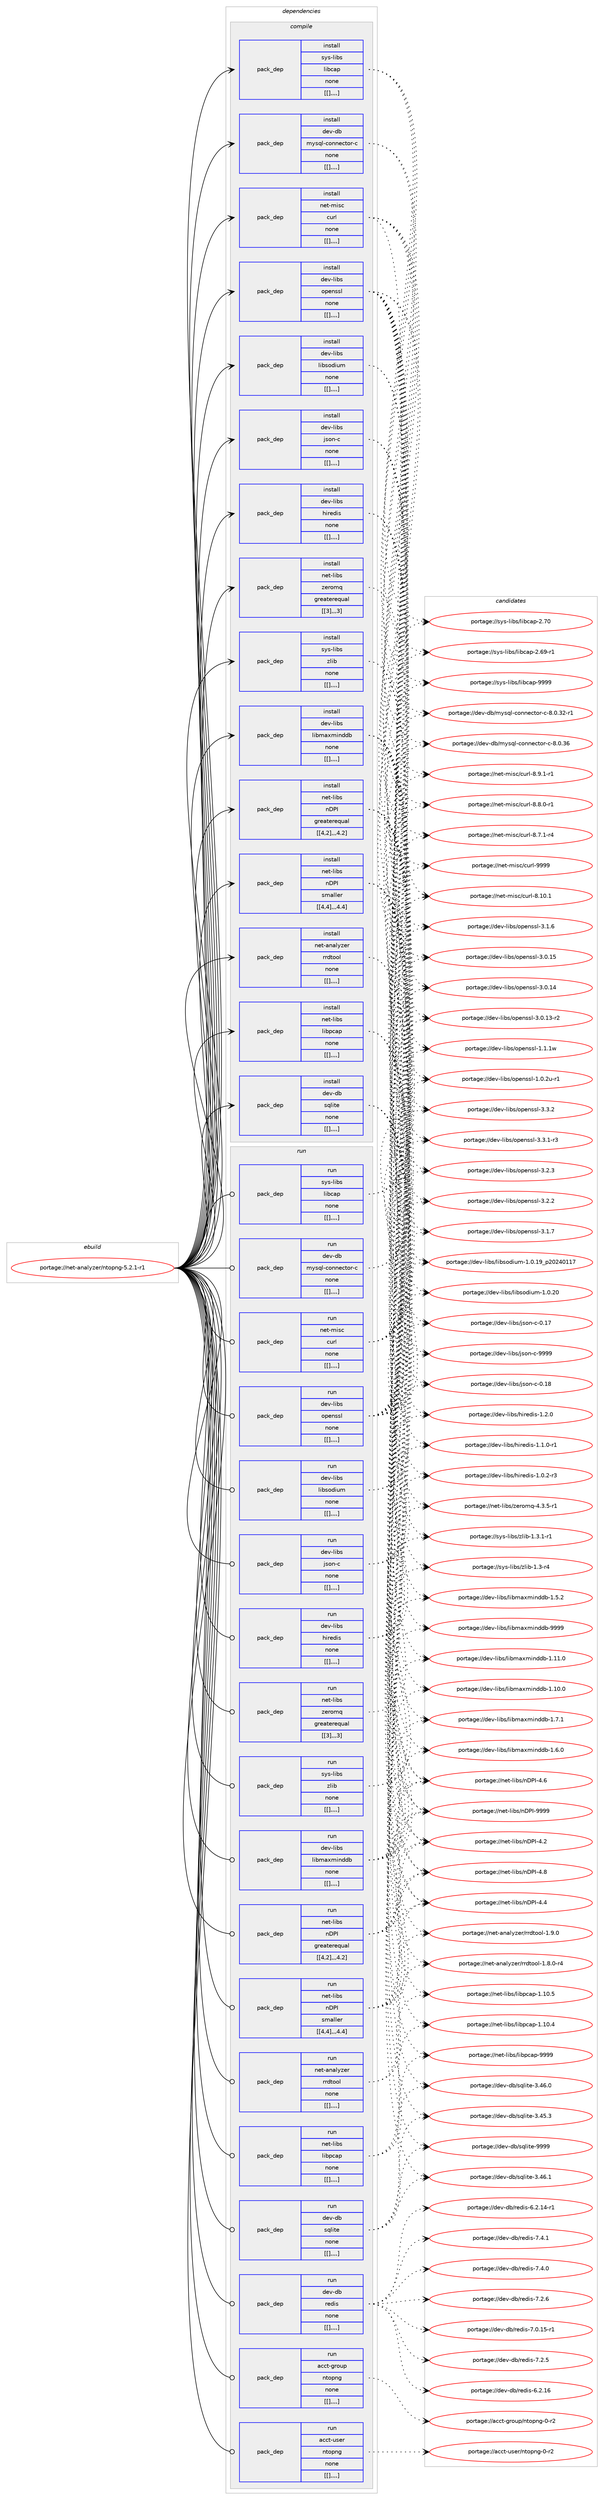digraph prolog {

# *************
# Graph options
# *************

newrank=true;
concentrate=true;
compound=true;
graph [rankdir=LR,fontname=Helvetica,fontsize=10,ranksep=1.5];#, ranksep=2.5, nodesep=0.2];
edge  [arrowhead=vee];
node  [fontname=Helvetica,fontsize=10];

# **********
# The ebuild
# **********

subgraph cluster_leftcol {
color=gray;
label=<<i>ebuild</i>>;
id [label="portage://net-analyzer/ntopng-5.2.1-r1", color=red, width=4, href="../net-analyzer/ntopng-5.2.1-r1.svg"];
}

# ****************
# The dependencies
# ****************

subgraph cluster_midcol {
color=gray;
label=<<i>dependencies</i>>;
subgraph cluster_compile {
fillcolor="#eeeeee";
style=filled;
label=<<i>compile</i>>;
subgraph pack265746 {
dependency362420 [label=<<TABLE BORDER="0" CELLBORDER="1" CELLSPACING="0" CELLPADDING="4" WIDTH="220"><TR><TD ROWSPAN="6" CELLPADDING="30">pack_dep</TD></TR><TR><TD WIDTH="110">install</TD></TR><TR><TD>dev-db</TD></TR><TR><TD>mysql-connector-c</TD></TR><TR><TD>none</TD></TR><TR><TD>[[],,,,]</TD></TR></TABLE>>, shape=none, color=blue];
}
id:e -> dependency362420:w [weight=20,style="solid",arrowhead="vee"];
subgraph pack265771 {
dependency362439 [label=<<TABLE BORDER="0" CELLBORDER="1" CELLSPACING="0" CELLPADDING="4" WIDTH="220"><TR><TD ROWSPAN="6" CELLPADDING="30">pack_dep</TD></TR><TR><TD WIDTH="110">install</TD></TR><TR><TD>dev-db</TD></TR><TR><TD>sqlite</TD></TR><TR><TD>none</TD></TR><TR><TD>[[],,,,]</TD></TR></TABLE>>, shape=none, color=blue];
}
id:e -> dependency362439:w [weight=20,style="solid",arrowhead="vee"];
subgraph pack265780 {
dependency362463 [label=<<TABLE BORDER="0" CELLBORDER="1" CELLSPACING="0" CELLPADDING="4" WIDTH="220"><TR><TD ROWSPAN="6" CELLPADDING="30">pack_dep</TD></TR><TR><TD WIDTH="110">install</TD></TR><TR><TD>dev-libs</TD></TR><TR><TD>hiredis</TD></TR><TR><TD>none</TD></TR><TR><TD>[[],,,,]</TD></TR></TABLE>>, shape=none, color=blue];
}
id:e -> dependency362463:w [weight=20,style="solid",arrowhead="vee"];
subgraph pack265804 {
dependency362508 [label=<<TABLE BORDER="0" CELLBORDER="1" CELLSPACING="0" CELLPADDING="4" WIDTH="220"><TR><TD ROWSPAN="6" CELLPADDING="30">pack_dep</TD></TR><TR><TD WIDTH="110">install</TD></TR><TR><TD>dev-libs</TD></TR><TR><TD>json-c</TD></TR><TR><TD>none</TD></TR><TR><TD>[[],,,,]</TD></TR></TABLE>>, shape=none, color=blue];
}
id:e -> dependency362508:w [weight=20,style="solid",arrowhead="vee"];
subgraph pack265821 {
dependency362513 [label=<<TABLE BORDER="0" CELLBORDER="1" CELLSPACING="0" CELLPADDING="4" WIDTH="220"><TR><TD ROWSPAN="6" CELLPADDING="30">pack_dep</TD></TR><TR><TD WIDTH="110">install</TD></TR><TR><TD>dev-libs</TD></TR><TR><TD>libmaxminddb</TD></TR><TR><TD>none</TD></TR><TR><TD>[[],,,,]</TD></TR></TABLE>>, shape=none, color=blue];
}
id:e -> dependency362513:w [weight=20,style="solid",arrowhead="vee"];
subgraph pack265835 {
dependency362547 [label=<<TABLE BORDER="0" CELLBORDER="1" CELLSPACING="0" CELLPADDING="4" WIDTH="220"><TR><TD ROWSPAN="6" CELLPADDING="30">pack_dep</TD></TR><TR><TD WIDTH="110">install</TD></TR><TR><TD>dev-libs</TD></TR><TR><TD>libsodium</TD></TR><TR><TD>none</TD></TR><TR><TD>[[],,,,]</TD></TR></TABLE>>, shape=none, color=blue];
}
id:e -> dependency362547:w [weight=20,style="solid",arrowhead="vee"];
subgraph pack265851 {
dependency362589 [label=<<TABLE BORDER="0" CELLBORDER="1" CELLSPACING="0" CELLPADDING="4" WIDTH="220"><TR><TD ROWSPAN="6" CELLPADDING="30">pack_dep</TD></TR><TR><TD WIDTH="110">install</TD></TR><TR><TD>dev-libs</TD></TR><TR><TD>openssl</TD></TR><TR><TD>none</TD></TR><TR><TD>[[],,,,]</TD></TR></TABLE>>, shape=none, color=blue];
}
id:e -> dependency362589:w [weight=20,style="solid",arrowhead="vee"];
subgraph pack265872 {
dependency362611 [label=<<TABLE BORDER="0" CELLBORDER="1" CELLSPACING="0" CELLPADDING="4" WIDTH="220"><TR><TD ROWSPAN="6" CELLPADDING="30">pack_dep</TD></TR><TR><TD WIDTH="110">install</TD></TR><TR><TD>net-analyzer</TD></TR><TR><TD>rrdtool</TD></TR><TR><TD>none</TD></TR><TR><TD>[[],,,,]</TD></TR></TABLE>>, shape=none, color=blue];
}
id:e -> dependency362611:w [weight=20,style="solid",arrowhead="vee"];
subgraph pack265907 {
dependency362661 [label=<<TABLE BORDER="0" CELLBORDER="1" CELLSPACING="0" CELLPADDING="4" WIDTH="220"><TR><TD ROWSPAN="6" CELLPADDING="30">pack_dep</TD></TR><TR><TD WIDTH="110">install</TD></TR><TR><TD>net-libs</TD></TR><TR><TD>libpcap</TD></TR><TR><TD>none</TD></TR><TR><TD>[[],,,,]</TD></TR></TABLE>>, shape=none, color=blue];
}
id:e -> dependency362661:w [weight=20,style="solid",arrowhead="vee"];
subgraph pack266030 {
dependency362847 [label=<<TABLE BORDER="0" CELLBORDER="1" CELLSPACING="0" CELLPADDING="4" WIDTH="220"><TR><TD ROWSPAN="6" CELLPADDING="30">pack_dep</TD></TR><TR><TD WIDTH="110">install</TD></TR><TR><TD>net-libs</TD></TR><TR><TD>nDPI</TD></TR><TR><TD>greaterequal</TD></TR><TR><TD>[[4,2],,,4.2]</TD></TR></TABLE>>, shape=none, color=blue];
}
id:e -> dependency362847:w [weight=20,style="solid",arrowhead="vee"];
subgraph pack266081 {
dependency362872 [label=<<TABLE BORDER="0" CELLBORDER="1" CELLSPACING="0" CELLPADDING="4" WIDTH="220"><TR><TD ROWSPAN="6" CELLPADDING="30">pack_dep</TD></TR><TR><TD WIDTH="110">install</TD></TR><TR><TD>net-libs</TD></TR><TR><TD>nDPI</TD></TR><TR><TD>smaller</TD></TR><TR><TD>[[4,4],,,4.4]</TD></TR></TABLE>>, shape=none, color=blue];
}
id:e -> dependency362872:w [weight=20,style="solid",arrowhead="vee"];
subgraph pack266104 {
dependency362963 [label=<<TABLE BORDER="0" CELLBORDER="1" CELLSPACING="0" CELLPADDING="4" WIDTH="220"><TR><TD ROWSPAN="6" CELLPADDING="30">pack_dep</TD></TR><TR><TD WIDTH="110">install</TD></TR><TR><TD>net-libs</TD></TR><TR><TD>zeromq</TD></TR><TR><TD>greaterequal</TD></TR><TR><TD>[[3],,,3]</TD></TR></TABLE>>, shape=none, color=blue];
}
id:e -> dependency362963:w [weight=20,style="solid",arrowhead="vee"];
subgraph pack266151 {
dependency362989 [label=<<TABLE BORDER="0" CELLBORDER="1" CELLSPACING="0" CELLPADDING="4" WIDTH="220"><TR><TD ROWSPAN="6" CELLPADDING="30">pack_dep</TD></TR><TR><TD WIDTH="110">install</TD></TR><TR><TD>net-misc</TD></TR><TR><TD>curl</TD></TR><TR><TD>none</TD></TR><TR><TD>[[],,,,]</TD></TR></TABLE>>, shape=none, color=blue];
}
id:e -> dependency362989:w [weight=20,style="solid",arrowhead="vee"];
subgraph pack266173 {
dependency363039 [label=<<TABLE BORDER="0" CELLBORDER="1" CELLSPACING="0" CELLPADDING="4" WIDTH="220"><TR><TD ROWSPAN="6" CELLPADDING="30">pack_dep</TD></TR><TR><TD WIDTH="110">install</TD></TR><TR><TD>sys-libs</TD></TR><TR><TD>libcap</TD></TR><TR><TD>none</TD></TR><TR><TD>[[],,,,]</TD></TR></TABLE>>, shape=none, color=blue];
}
id:e -> dependency363039:w [weight=20,style="solid",arrowhead="vee"];
subgraph pack266208 {
dependency363085 [label=<<TABLE BORDER="0" CELLBORDER="1" CELLSPACING="0" CELLPADDING="4" WIDTH="220"><TR><TD ROWSPAN="6" CELLPADDING="30">pack_dep</TD></TR><TR><TD WIDTH="110">install</TD></TR><TR><TD>sys-libs</TD></TR><TR><TD>zlib</TD></TR><TR><TD>none</TD></TR><TR><TD>[[],,,,]</TD></TR></TABLE>>, shape=none, color=blue];
}
id:e -> dependency363085:w [weight=20,style="solid",arrowhead="vee"];
}
subgraph cluster_compileandrun {
fillcolor="#eeeeee";
style=filled;
label=<<i>compile and run</i>>;
}
subgraph cluster_run {
fillcolor="#eeeeee";
style=filled;
label=<<i>run</i>>;
subgraph pack266253 {
dependency363115 [label=<<TABLE BORDER="0" CELLBORDER="1" CELLSPACING="0" CELLPADDING="4" WIDTH="220"><TR><TD ROWSPAN="6" CELLPADDING="30">pack_dep</TD></TR><TR><TD WIDTH="110">run</TD></TR><TR><TD>acct-group</TD></TR><TR><TD>ntopng</TD></TR><TR><TD>none</TD></TR><TR><TD>[[],,,,]</TD></TR></TABLE>>, shape=none, color=blue];
}
id:e -> dependency363115:w [weight=20,style="solid",arrowhead="odot"];
subgraph pack266271 {
dependency363145 [label=<<TABLE BORDER="0" CELLBORDER="1" CELLSPACING="0" CELLPADDING="4" WIDTH="220"><TR><TD ROWSPAN="6" CELLPADDING="30">pack_dep</TD></TR><TR><TD WIDTH="110">run</TD></TR><TR><TD>acct-user</TD></TR><TR><TD>ntopng</TD></TR><TR><TD>none</TD></TR><TR><TD>[[],,,,]</TD></TR></TABLE>>, shape=none, color=blue];
}
id:e -> dependency363145:w [weight=20,style="solid",arrowhead="odot"];
subgraph pack266302 {
dependency363187 [label=<<TABLE BORDER="0" CELLBORDER="1" CELLSPACING="0" CELLPADDING="4" WIDTH="220"><TR><TD ROWSPAN="6" CELLPADDING="30">pack_dep</TD></TR><TR><TD WIDTH="110">run</TD></TR><TR><TD>dev-db</TD></TR><TR><TD>mysql-connector-c</TD></TR><TR><TD>none</TD></TR><TR><TD>[[],,,,]</TD></TR></TABLE>>, shape=none, color=blue];
}
id:e -> dependency363187:w [weight=20,style="solid",arrowhead="odot"];
subgraph pack266403 {
dependency363298 [label=<<TABLE BORDER="0" CELLBORDER="1" CELLSPACING="0" CELLPADDING="4" WIDTH="220"><TR><TD ROWSPAN="6" CELLPADDING="30">pack_dep</TD></TR><TR><TD WIDTH="110">run</TD></TR><TR><TD>dev-db</TD></TR><TR><TD>redis</TD></TR><TR><TD>none</TD></TR><TR><TD>[[],,,,]</TD></TR></TABLE>>, shape=none, color=blue];
}
id:e -> dependency363298:w [weight=20,style="solid",arrowhead="odot"];
subgraph pack266452 {
dependency363379 [label=<<TABLE BORDER="0" CELLBORDER="1" CELLSPACING="0" CELLPADDING="4" WIDTH="220"><TR><TD ROWSPAN="6" CELLPADDING="30">pack_dep</TD></TR><TR><TD WIDTH="110">run</TD></TR><TR><TD>dev-db</TD></TR><TR><TD>sqlite</TD></TR><TR><TD>none</TD></TR><TR><TD>[[],,,,]</TD></TR></TABLE>>, shape=none, color=blue];
}
id:e -> dependency363379:w [weight=20,style="solid",arrowhead="odot"];
subgraph pack266553 {
dependency363537 [label=<<TABLE BORDER="0" CELLBORDER="1" CELLSPACING="0" CELLPADDING="4" WIDTH="220"><TR><TD ROWSPAN="6" CELLPADDING="30">pack_dep</TD></TR><TR><TD WIDTH="110">run</TD></TR><TR><TD>dev-libs</TD></TR><TR><TD>hiredis</TD></TR><TR><TD>none</TD></TR><TR><TD>[[],,,,]</TD></TR></TABLE>>, shape=none, color=blue];
}
id:e -> dependency363537:w [weight=20,style="solid",arrowhead="odot"];
subgraph pack266568 {
dependency363678 [label=<<TABLE BORDER="0" CELLBORDER="1" CELLSPACING="0" CELLPADDING="4" WIDTH="220"><TR><TD ROWSPAN="6" CELLPADDING="30">pack_dep</TD></TR><TR><TD WIDTH="110">run</TD></TR><TR><TD>dev-libs</TD></TR><TR><TD>json-c</TD></TR><TR><TD>none</TD></TR><TR><TD>[[],,,,]</TD></TR></TABLE>>, shape=none, color=blue];
}
id:e -> dependency363678:w [weight=20,style="solid",arrowhead="odot"];
subgraph pack266699 {
dependency363813 [label=<<TABLE BORDER="0" CELLBORDER="1" CELLSPACING="0" CELLPADDING="4" WIDTH="220"><TR><TD ROWSPAN="6" CELLPADDING="30">pack_dep</TD></TR><TR><TD WIDTH="110">run</TD></TR><TR><TD>dev-libs</TD></TR><TR><TD>libmaxminddb</TD></TR><TR><TD>none</TD></TR><TR><TD>[[],,,,]</TD></TR></TABLE>>, shape=none, color=blue];
}
id:e -> dependency363813:w [weight=20,style="solid",arrowhead="odot"];
subgraph pack266758 {
dependency363816 [label=<<TABLE BORDER="0" CELLBORDER="1" CELLSPACING="0" CELLPADDING="4" WIDTH="220"><TR><TD ROWSPAN="6" CELLPADDING="30">pack_dep</TD></TR><TR><TD WIDTH="110">run</TD></TR><TR><TD>dev-libs</TD></TR><TR><TD>libsodium</TD></TR><TR><TD>none</TD></TR><TR><TD>[[],,,,]</TD></TR></TABLE>>, shape=none, color=blue];
}
id:e -> dependency363816:w [weight=20,style="solid",arrowhead="odot"];
subgraph pack266761 {
dependency363823 [label=<<TABLE BORDER="0" CELLBORDER="1" CELLSPACING="0" CELLPADDING="4" WIDTH="220"><TR><TD ROWSPAN="6" CELLPADDING="30">pack_dep</TD></TR><TR><TD WIDTH="110">run</TD></TR><TR><TD>dev-libs</TD></TR><TR><TD>openssl</TD></TR><TR><TD>none</TD></TR><TR><TD>[[],,,,]</TD></TR></TABLE>>, shape=none, color=blue];
}
id:e -> dependency363823:w [weight=20,style="solid",arrowhead="odot"];
subgraph pack266783 {
dependency363851 [label=<<TABLE BORDER="0" CELLBORDER="1" CELLSPACING="0" CELLPADDING="4" WIDTH="220"><TR><TD ROWSPAN="6" CELLPADDING="30">pack_dep</TD></TR><TR><TD WIDTH="110">run</TD></TR><TR><TD>net-analyzer</TD></TR><TR><TD>rrdtool</TD></TR><TR><TD>none</TD></TR><TR><TD>[[],,,,]</TD></TR></TABLE>>, shape=none, color=blue];
}
id:e -> dependency363851:w [weight=20,style="solid",arrowhead="odot"];
subgraph pack266786 {
dependency363875 [label=<<TABLE BORDER="0" CELLBORDER="1" CELLSPACING="0" CELLPADDING="4" WIDTH="220"><TR><TD ROWSPAN="6" CELLPADDING="30">pack_dep</TD></TR><TR><TD WIDTH="110">run</TD></TR><TR><TD>net-libs</TD></TR><TR><TD>libpcap</TD></TR><TR><TD>none</TD></TR><TR><TD>[[],,,,]</TD></TR></TABLE>>, shape=none, color=blue];
}
id:e -> dependency363875:w [weight=20,style="solid",arrowhead="odot"];
subgraph pack266810 {
dependency363918 [label=<<TABLE BORDER="0" CELLBORDER="1" CELLSPACING="0" CELLPADDING="4" WIDTH="220"><TR><TD ROWSPAN="6" CELLPADDING="30">pack_dep</TD></TR><TR><TD WIDTH="110">run</TD></TR><TR><TD>net-libs</TD></TR><TR><TD>nDPI</TD></TR><TR><TD>greaterequal</TD></TR><TR><TD>[[4,2],,,4.2]</TD></TR></TABLE>>, shape=none, color=blue];
}
id:e -> dependency363918:w [weight=20,style="solid",arrowhead="odot"];
subgraph pack266853 {
dependency363955 [label=<<TABLE BORDER="0" CELLBORDER="1" CELLSPACING="0" CELLPADDING="4" WIDTH="220"><TR><TD ROWSPAN="6" CELLPADDING="30">pack_dep</TD></TR><TR><TD WIDTH="110">run</TD></TR><TR><TD>net-libs</TD></TR><TR><TD>nDPI</TD></TR><TR><TD>smaller</TD></TR><TR><TD>[[4,4],,,4.4]</TD></TR></TABLE>>, shape=none, color=blue];
}
id:e -> dependency363955:w [weight=20,style="solid",arrowhead="odot"];
subgraph pack266867 {
dependency363994 [label=<<TABLE BORDER="0" CELLBORDER="1" CELLSPACING="0" CELLPADDING="4" WIDTH="220"><TR><TD ROWSPAN="6" CELLPADDING="30">pack_dep</TD></TR><TR><TD WIDTH="110">run</TD></TR><TR><TD>net-libs</TD></TR><TR><TD>zeromq</TD></TR><TR><TD>greaterequal</TD></TR><TR><TD>[[3],,,3]</TD></TR></TABLE>>, shape=none, color=blue];
}
id:e -> dependency363994:w [weight=20,style="solid",arrowhead="odot"];
subgraph pack266912 {
dependency364040 [label=<<TABLE BORDER="0" CELLBORDER="1" CELLSPACING="0" CELLPADDING="4" WIDTH="220"><TR><TD ROWSPAN="6" CELLPADDING="30">pack_dep</TD></TR><TR><TD WIDTH="110">run</TD></TR><TR><TD>net-misc</TD></TR><TR><TD>curl</TD></TR><TR><TD>none</TD></TR><TR><TD>[[],,,,]</TD></TR></TABLE>>, shape=none, color=blue];
}
id:e -> dependency364040:w [weight=20,style="solid",arrowhead="odot"];
subgraph pack266931 {
dependency364060 [label=<<TABLE BORDER="0" CELLBORDER="1" CELLSPACING="0" CELLPADDING="4" WIDTH="220"><TR><TD ROWSPAN="6" CELLPADDING="30">pack_dep</TD></TR><TR><TD WIDTH="110">run</TD></TR><TR><TD>sys-libs</TD></TR><TR><TD>libcap</TD></TR><TR><TD>none</TD></TR><TR><TD>[[],,,,]</TD></TR></TABLE>>, shape=none, color=blue];
}
id:e -> dependency364060:w [weight=20,style="solid",arrowhead="odot"];
subgraph pack266933 {
dependency364064 [label=<<TABLE BORDER="0" CELLBORDER="1" CELLSPACING="0" CELLPADDING="4" WIDTH="220"><TR><TD ROWSPAN="6" CELLPADDING="30">pack_dep</TD></TR><TR><TD WIDTH="110">run</TD></TR><TR><TD>sys-libs</TD></TR><TR><TD>zlib</TD></TR><TR><TD>none</TD></TR><TR><TD>[[],,,,]</TD></TR></TABLE>>, shape=none, color=blue];
}
id:e -> dependency364064:w [weight=20,style="solid",arrowhead="odot"];
}
}

# **************
# The candidates
# **************

subgraph cluster_choices {
rank=same;
color=gray;
label=<<i>candidates</i>>;

subgraph choice263166 {
color=black;
nodesep=1;
choice100101118451009847109121115113108459911111011010199116111114459945564648465154 [label="portage://dev-db/mysql-connector-c-8.0.36", color=red, width=4,href="../dev-db/mysql-connector-c-8.0.36.svg"];
choice1001011184510098471091211151131084599111110110101991161111144599455646484651504511449 [label="portage://dev-db/mysql-connector-c-8.0.32-r1", color=red, width=4,href="../dev-db/mysql-connector-c-8.0.32-r1.svg"];
dependency362420:e -> choice100101118451009847109121115113108459911111011010199116111114459945564648465154:w [style=dotted,weight="100"];
dependency362420:e -> choice1001011184510098471091211151131084599111110110101991161111144599455646484651504511449:w [style=dotted,weight="100"];
}
subgraph choice263224 {
color=black;
nodesep=1;
choice1001011184510098471151131081051161014557575757 [label="portage://dev-db/sqlite-9999", color=red, width=4,href="../dev-db/sqlite-9999.svg"];
choice10010111845100984711511310810511610145514652544649 [label="portage://dev-db/sqlite-3.46.1", color=red, width=4,href="../dev-db/sqlite-3.46.1.svg"];
choice10010111845100984711511310810511610145514652544648 [label="portage://dev-db/sqlite-3.46.0", color=red, width=4,href="../dev-db/sqlite-3.46.0.svg"];
choice10010111845100984711511310810511610145514652534651 [label="portage://dev-db/sqlite-3.45.3", color=red, width=4,href="../dev-db/sqlite-3.45.3.svg"];
dependency362439:e -> choice1001011184510098471151131081051161014557575757:w [style=dotted,weight="100"];
dependency362439:e -> choice10010111845100984711511310810511610145514652544649:w [style=dotted,weight="100"];
dependency362439:e -> choice10010111845100984711511310810511610145514652544648:w [style=dotted,weight="100"];
dependency362439:e -> choice10010111845100984711511310810511610145514652534651:w [style=dotted,weight="100"];
}
subgraph choice263232 {
color=black;
nodesep=1;
choice100101118451081059811547104105114101100105115454946504648 [label="portage://dev-libs/hiredis-1.2.0", color=red, width=4,href="../dev-libs/hiredis-1.2.0.svg"];
choice1001011184510810598115471041051141011001051154549464946484511449 [label="portage://dev-libs/hiredis-1.1.0-r1", color=red, width=4,href="../dev-libs/hiredis-1.1.0-r1.svg"];
choice1001011184510810598115471041051141011001051154549464846504511451 [label="portage://dev-libs/hiredis-1.0.2-r3", color=red, width=4,href="../dev-libs/hiredis-1.0.2-r3.svg"];
dependency362463:e -> choice100101118451081059811547104105114101100105115454946504648:w [style=dotted,weight="100"];
dependency362463:e -> choice1001011184510810598115471041051141011001051154549464946484511449:w [style=dotted,weight="100"];
dependency362463:e -> choice1001011184510810598115471041051141011001051154549464846504511451:w [style=dotted,weight="100"];
}
subgraph choice263238 {
color=black;
nodesep=1;
choice10010111845108105981154710611511111045994557575757 [label="portage://dev-libs/json-c-9999", color=red, width=4,href="../dev-libs/json-c-9999.svg"];
choice10010111845108105981154710611511111045994548464956 [label="portage://dev-libs/json-c-0.18", color=red, width=4,href="../dev-libs/json-c-0.18.svg"];
choice10010111845108105981154710611511111045994548464955 [label="portage://dev-libs/json-c-0.17", color=red, width=4,href="../dev-libs/json-c-0.17.svg"];
dependency362508:e -> choice10010111845108105981154710611511111045994557575757:w [style=dotted,weight="100"];
dependency362508:e -> choice10010111845108105981154710611511111045994548464956:w [style=dotted,weight="100"];
dependency362508:e -> choice10010111845108105981154710611511111045994548464955:w [style=dotted,weight="100"];
}
subgraph choice263242 {
color=black;
nodesep=1;
choice1001011184510810598115471081059810997120109105110100100984557575757 [label="portage://dev-libs/libmaxminddb-9999", color=red, width=4,href="../dev-libs/libmaxminddb-9999.svg"];
choice10010111845108105981154710810598109971201091051101001009845494649494648 [label="portage://dev-libs/libmaxminddb-1.11.0", color=red, width=4,href="../dev-libs/libmaxminddb-1.11.0.svg"];
choice10010111845108105981154710810598109971201091051101001009845494649484648 [label="portage://dev-libs/libmaxminddb-1.10.0", color=red, width=4,href="../dev-libs/libmaxminddb-1.10.0.svg"];
choice100101118451081059811547108105981099712010910511010010098454946554649 [label="portage://dev-libs/libmaxminddb-1.7.1", color=red, width=4,href="../dev-libs/libmaxminddb-1.7.1.svg"];
choice100101118451081059811547108105981099712010910511010010098454946544648 [label="portage://dev-libs/libmaxminddb-1.6.0", color=red, width=4,href="../dev-libs/libmaxminddb-1.6.0.svg"];
choice100101118451081059811547108105981099712010910511010010098454946534650 [label="portage://dev-libs/libmaxminddb-1.5.2", color=red, width=4,href="../dev-libs/libmaxminddb-1.5.2.svg"];
dependency362513:e -> choice1001011184510810598115471081059810997120109105110100100984557575757:w [style=dotted,weight="100"];
dependency362513:e -> choice10010111845108105981154710810598109971201091051101001009845494649494648:w [style=dotted,weight="100"];
dependency362513:e -> choice10010111845108105981154710810598109971201091051101001009845494649484648:w [style=dotted,weight="100"];
dependency362513:e -> choice100101118451081059811547108105981099712010910511010010098454946554649:w [style=dotted,weight="100"];
dependency362513:e -> choice100101118451081059811547108105981099712010910511010010098454946544648:w [style=dotted,weight="100"];
dependency362513:e -> choice100101118451081059811547108105981099712010910511010010098454946534650:w [style=dotted,weight="100"];
}
subgraph choice263252 {
color=black;
nodesep=1;
choice1001011184510810598115471081059811511110010511710945494648465048 [label="portage://dev-libs/libsodium-1.0.20", color=red, width=4,href="../dev-libs/libsodium-1.0.20.svg"];
choice1001011184510810598115471081059811511110010511710945494648464957951125048505248494955 [label="portage://dev-libs/libsodium-1.0.19_p20240117", color=red, width=4,href="../dev-libs/libsodium-1.0.19_p20240117.svg"];
dependency362547:e -> choice1001011184510810598115471081059811511110010511710945494648465048:w [style=dotted,weight="100"];
dependency362547:e -> choice1001011184510810598115471081059811511110010511710945494648464957951125048505248494955:w [style=dotted,weight="100"];
}
subgraph choice263279 {
color=black;
nodesep=1;
choice100101118451081059811547111112101110115115108455146514650 [label="portage://dev-libs/openssl-3.3.2", color=red, width=4,href="../dev-libs/openssl-3.3.2.svg"];
choice1001011184510810598115471111121011101151151084551465146494511451 [label="portage://dev-libs/openssl-3.3.1-r3", color=red, width=4,href="../dev-libs/openssl-3.3.1-r3.svg"];
choice100101118451081059811547111112101110115115108455146504651 [label="portage://dev-libs/openssl-3.2.3", color=red, width=4,href="../dev-libs/openssl-3.2.3.svg"];
choice100101118451081059811547111112101110115115108455146504650 [label="portage://dev-libs/openssl-3.2.2", color=red, width=4,href="../dev-libs/openssl-3.2.2.svg"];
choice100101118451081059811547111112101110115115108455146494655 [label="portage://dev-libs/openssl-3.1.7", color=red, width=4,href="../dev-libs/openssl-3.1.7.svg"];
choice100101118451081059811547111112101110115115108455146494654 [label="portage://dev-libs/openssl-3.1.6", color=red, width=4,href="../dev-libs/openssl-3.1.6.svg"];
choice10010111845108105981154711111210111011511510845514648464953 [label="portage://dev-libs/openssl-3.0.15", color=red, width=4,href="../dev-libs/openssl-3.0.15.svg"];
choice10010111845108105981154711111210111011511510845514648464952 [label="portage://dev-libs/openssl-3.0.14", color=red, width=4,href="../dev-libs/openssl-3.0.14.svg"];
choice100101118451081059811547111112101110115115108455146484649514511450 [label="portage://dev-libs/openssl-3.0.13-r2", color=red, width=4,href="../dev-libs/openssl-3.0.13-r2.svg"];
choice100101118451081059811547111112101110115115108454946494649119 [label="portage://dev-libs/openssl-1.1.1w", color=red, width=4,href="../dev-libs/openssl-1.1.1w.svg"];
choice1001011184510810598115471111121011101151151084549464846501174511449 [label="portage://dev-libs/openssl-1.0.2u-r1", color=red, width=4,href="../dev-libs/openssl-1.0.2u-r1.svg"];
dependency362589:e -> choice100101118451081059811547111112101110115115108455146514650:w [style=dotted,weight="100"];
dependency362589:e -> choice1001011184510810598115471111121011101151151084551465146494511451:w [style=dotted,weight="100"];
dependency362589:e -> choice100101118451081059811547111112101110115115108455146504651:w [style=dotted,weight="100"];
dependency362589:e -> choice100101118451081059811547111112101110115115108455146504650:w [style=dotted,weight="100"];
dependency362589:e -> choice100101118451081059811547111112101110115115108455146494655:w [style=dotted,weight="100"];
dependency362589:e -> choice100101118451081059811547111112101110115115108455146494654:w [style=dotted,weight="100"];
dependency362589:e -> choice10010111845108105981154711111210111011511510845514648464953:w [style=dotted,weight="100"];
dependency362589:e -> choice10010111845108105981154711111210111011511510845514648464952:w [style=dotted,weight="100"];
dependency362589:e -> choice100101118451081059811547111112101110115115108455146484649514511450:w [style=dotted,weight="100"];
dependency362589:e -> choice100101118451081059811547111112101110115115108454946494649119:w [style=dotted,weight="100"];
dependency362589:e -> choice1001011184510810598115471111121011101151151084549464846501174511449:w [style=dotted,weight="100"];
}
subgraph choice263290 {
color=black;
nodesep=1;
choice11010111645971109710812112210111447114114100116111111108454946574648 [label="portage://net-analyzer/rrdtool-1.9.0", color=red, width=4,href="../net-analyzer/rrdtool-1.9.0.svg"];
choice110101116459711097108121122101114471141141001161111111084549465646484511452 [label="portage://net-analyzer/rrdtool-1.8.0-r4", color=red, width=4,href="../net-analyzer/rrdtool-1.8.0-r4.svg"];
dependency362611:e -> choice11010111645971109710812112210111447114114100116111111108454946574648:w [style=dotted,weight="100"];
dependency362611:e -> choice110101116459711097108121122101114471141141001161111111084549465646484511452:w [style=dotted,weight="100"];
}
subgraph choice263311 {
color=black;
nodesep=1;
choice1101011164510810598115471081059811299971124557575757 [label="portage://net-libs/libpcap-9999", color=red, width=4,href="../net-libs/libpcap-9999.svg"];
choice11010111645108105981154710810598112999711245494649484653 [label="portage://net-libs/libpcap-1.10.5", color=red, width=4,href="../net-libs/libpcap-1.10.5.svg"];
choice11010111645108105981154710810598112999711245494649484652 [label="portage://net-libs/libpcap-1.10.4", color=red, width=4,href="../net-libs/libpcap-1.10.4.svg"];
dependency362661:e -> choice1101011164510810598115471081059811299971124557575757:w [style=dotted,weight="100"];
dependency362661:e -> choice11010111645108105981154710810598112999711245494649484653:w [style=dotted,weight="100"];
dependency362661:e -> choice11010111645108105981154710810598112999711245494649484652:w [style=dotted,weight="100"];
}
subgraph choice263318 {
color=black;
nodesep=1;
choice1101011164510810598115471106880734557575757 [label="portage://net-libs/nDPI-9999", color=red, width=4,href="../net-libs/nDPI-9999.svg"];
choice11010111645108105981154711068807345524656 [label="portage://net-libs/nDPI-4.8", color=red, width=4,href="../net-libs/nDPI-4.8.svg"];
choice11010111645108105981154711068807345524654 [label="portage://net-libs/nDPI-4.6", color=red, width=4,href="../net-libs/nDPI-4.6.svg"];
choice11010111645108105981154711068807345524652 [label="portage://net-libs/nDPI-4.4", color=red, width=4,href="../net-libs/nDPI-4.4.svg"];
choice11010111645108105981154711068807345524650 [label="portage://net-libs/nDPI-4.2", color=red, width=4,href="../net-libs/nDPI-4.2.svg"];
dependency362847:e -> choice1101011164510810598115471106880734557575757:w [style=dotted,weight="100"];
dependency362847:e -> choice11010111645108105981154711068807345524656:w [style=dotted,weight="100"];
dependency362847:e -> choice11010111645108105981154711068807345524654:w [style=dotted,weight="100"];
dependency362847:e -> choice11010111645108105981154711068807345524652:w [style=dotted,weight="100"];
dependency362847:e -> choice11010111645108105981154711068807345524650:w [style=dotted,weight="100"];
}
subgraph choice263325 {
color=black;
nodesep=1;
choice1101011164510810598115471106880734557575757 [label="portage://net-libs/nDPI-9999", color=red, width=4,href="../net-libs/nDPI-9999.svg"];
choice11010111645108105981154711068807345524656 [label="portage://net-libs/nDPI-4.8", color=red, width=4,href="../net-libs/nDPI-4.8.svg"];
choice11010111645108105981154711068807345524654 [label="portage://net-libs/nDPI-4.6", color=red, width=4,href="../net-libs/nDPI-4.6.svg"];
choice11010111645108105981154711068807345524652 [label="portage://net-libs/nDPI-4.4", color=red, width=4,href="../net-libs/nDPI-4.4.svg"];
choice11010111645108105981154711068807345524650 [label="portage://net-libs/nDPI-4.2", color=red, width=4,href="../net-libs/nDPI-4.2.svg"];
dependency362872:e -> choice1101011164510810598115471106880734557575757:w [style=dotted,weight="100"];
dependency362872:e -> choice11010111645108105981154711068807345524656:w [style=dotted,weight="100"];
dependency362872:e -> choice11010111645108105981154711068807345524654:w [style=dotted,weight="100"];
dependency362872:e -> choice11010111645108105981154711068807345524652:w [style=dotted,weight="100"];
dependency362872:e -> choice11010111645108105981154711068807345524650:w [style=dotted,weight="100"];
}
subgraph choice263333 {
color=black;
nodesep=1;
choice1101011164510810598115471221011141111091134552465146534511449 [label="portage://net-libs/zeromq-4.3.5-r1", color=red, width=4,href="../net-libs/zeromq-4.3.5-r1.svg"];
dependency362963:e -> choice1101011164510810598115471221011141111091134552465146534511449:w [style=dotted,weight="100"];
}
subgraph choice263336 {
color=black;
nodesep=1;
choice110101116451091051159947991171141084557575757 [label="portage://net-misc/curl-9999", color=red, width=4,href="../net-misc/curl-9999.svg"];
choice1101011164510910511599479911711410845564649484649 [label="portage://net-misc/curl-8.10.1", color=red, width=4,href="../net-misc/curl-8.10.1.svg"];
choice110101116451091051159947991171141084556465746494511449 [label="portage://net-misc/curl-8.9.1-r1", color=red, width=4,href="../net-misc/curl-8.9.1-r1.svg"];
choice110101116451091051159947991171141084556465646484511449 [label="portage://net-misc/curl-8.8.0-r1", color=red, width=4,href="../net-misc/curl-8.8.0-r1.svg"];
choice110101116451091051159947991171141084556465546494511452 [label="portage://net-misc/curl-8.7.1-r4", color=red, width=4,href="../net-misc/curl-8.7.1-r4.svg"];
dependency362989:e -> choice110101116451091051159947991171141084557575757:w [style=dotted,weight="100"];
dependency362989:e -> choice1101011164510910511599479911711410845564649484649:w [style=dotted,weight="100"];
dependency362989:e -> choice110101116451091051159947991171141084556465746494511449:w [style=dotted,weight="100"];
dependency362989:e -> choice110101116451091051159947991171141084556465646484511449:w [style=dotted,weight="100"];
dependency362989:e -> choice110101116451091051159947991171141084556465546494511452:w [style=dotted,weight="100"];
}
subgraph choice263343 {
color=black;
nodesep=1;
choice1151211154510810598115471081059899971124557575757 [label="portage://sys-libs/libcap-9999", color=red, width=4,href="../sys-libs/libcap-9999.svg"];
choice1151211154510810598115471081059899971124550465548 [label="portage://sys-libs/libcap-2.70", color=red, width=4,href="../sys-libs/libcap-2.70.svg"];
choice11512111545108105981154710810598999711245504654574511449 [label="portage://sys-libs/libcap-2.69-r1", color=red, width=4,href="../sys-libs/libcap-2.69-r1.svg"];
dependency363039:e -> choice1151211154510810598115471081059899971124557575757:w [style=dotted,weight="100"];
dependency363039:e -> choice1151211154510810598115471081059899971124550465548:w [style=dotted,weight="100"];
dependency363039:e -> choice11512111545108105981154710810598999711245504654574511449:w [style=dotted,weight="100"];
}
subgraph choice263348 {
color=black;
nodesep=1;
choice115121115451081059811547122108105984549465146494511449 [label="portage://sys-libs/zlib-1.3.1-r1", color=red, width=4,href="../sys-libs/zlib-1.3.1-r1.svg"];
choice11512111545108105981154712210810598454946514511452 [label="portage://sys-libs/zlib-1.3-r4", color=red, width=4,href="../sys-libs/zlib-1.3-r4.svg"];
dependency363085:e -> choice115121115451081059811547122108105984549465146494511449:w [style=dotted,weight="100"];
dependency363085:e -> choice11512111545108105981154712210810598454946514511452:w [style=dotted,weight="100"];
}
subgraph choice263365 {
color=black;
nodesep=1;
choice979999116451031141111171124711011611111211010345484511450 [label="portage://acct-group/ntopng-0-r2", color=red, width=4,href="../acct-group/ntopng-0-r2.svg"];
dependency363115:e -> choice979999116451031141111171124711011611111211010345484511450:w [style=dotted,weight="100"];
}
subgraph choice263390 {
color=black;
nodesep=1;
choice979999116451171151011144711011611111211010345484511450 [label="portage://acct-user/ntopng-0-r2", color=red, width=4,href="../acct-user/ntopng-0-r2.svg"];
dependency363145:e -> choice979999116451171151011144711011611111211010345484511450:w [style=dotted,weight="100"];
}
subgraph choice263430 {
color=black;
nodesep=1;
choice100101118451009847109121115113108459911111011010199116111114459945564648465154 [label="portage://dev-db/mysql-connector-c-8.0.36", color=red, width=4,href="../dev-db/mysql-connector-c-8.0.36.svg"];
choice1001011184510098471091211151131084599111110110101991161111144599455646484651504511449 [label="portage://dev-db/mysql-connector-c-8.0.32-r1", color=red, width=4,href="../dev-db/mysql-connector-c-8.0.32-r1.svg"];
dependency363187:e -> choice100101118451009847109121115113108459911111011010199116111114459945564648465154:w [style=dotted,weight="100"];
dependency363187:e -> choice1001011184510098471091211151131084599111110110101991161111144599455646484651504511449:w [style=dotted,weight="100"];
}
subgraph choice263476 {
color=black;
nodesep=1;
choice100101118451009847114101100105115455546524649 [label="portage://dev-db/redis-7.4.1", color=red, width=4,href="../dev-db/redis-7.4.1.svg"];
choice100101118451009847114101100105115455546524648 [label="portage://dev-db/redis-7.4.0", color=red, width=4,href="../dev-db/redis-7.4.0.svg"];
choice100101118451009847114101100105115455546504654 [label="portage://dev-db/redis-7.2.6", color=red, width=4,href="../dev-db/redis-7.2.6.svg"];
choice100101118451009847114101100105115455546504653 [label="portage://dev-db/redis-7.2.5", color=red, width=4,href="../dev-db/redis-7.2.5.svg"];
choice100101118451009847114101100105115455546484649534511449 [label="portage://dev-db/redis-7.0.15-r1", color=red, width=4,href="../dev-db/redis-7.0.15-r1.svg"];
choice10010111845100984711410110010511545544650464954 [label="portage://dev-db/redis-6.2.16", color=red, width=4,href="../dev-db/redis-6.2.16.svg"];
choice100101118451009847114101100105115455446504649524511449 [label="portage://dev-db/redis-6.2.14-r1", color=red, width=4,href="../dev-db/redis-6.2.14-r1.svg"];
dependency363298:e -> choice100101118451009847114101100105115455546524649:w [style=dotted,weight="100"];
dependency363298:e -> choice100101118451009847114101100105115455546524648:w [style=dotted,weight="100"];
dependency363298:e -> choice100101118451009847114101100105115455546504654:w [style=dotted,weight="100"];
dependency363298:e -> choice100101118451009847114101100105115455546504653:w [style=dotted,weight="100"];
dependency363298:e -> choice100101118451009847114101100105115455546484649534511449:w [style=dotted,weight="100"];
dependency363298:e -> choice10010111845100984711410110010511545544650464954:w [style=dotted,weight="100"];
dependency363298:e -> choice100101118451009847114101100105115455446504649524511449:w [style=dotted,weight="100"];
}
subgraph choice263534 {
color=black;
nodesep=1;
choice1001011184510098471151131081051161014557575757 [label="portage://dev-db/sqlite-9999", color=red, width=4,href="../dev-db/sqlite-9999.svg"];
choice10010111845100984711511310810511610145514652544649 [label="portage://dev-db/sqlite-3.46.1", color=red, width=4,href="../dev-db/sqlite-3.46.1.svg"];
choice10010111845100984711511310810511610145514652544648 [label="portage://dev-db/sqlite-3.46.0", color=red, width=4,href="../dev-db/sqlite-3.46.0.svg"];
choice10010111845100984711511310810511610145514652534651 [label="portage://dev-db/sqlite-3.45.3", color=red, width=4,href="../dev-db/sqlite-3.45.3.svg"];
dependency363379:e -> choice1001011184510098471151131081051161014557575757:w [style=dotted,weight="100"];
dependency363379:e -> choice10010111845100984711511310810511610145514652544649:w [style=dotted,weight="100"];
dependency363379:e -> choice10010111845100984711511310810511610145514652544648:w [style=dotted,weight="100"];
dependency363379:e -> choice10010111845100984711511310810511610145514652534651:w [style=dotted,weight="100"];
}
subgraph choice263560 {
color=black;
nodesep=1;
choice100101118451081059811547104105114101100105115454946504648 [label="portage://dev-libs/hiredis-1.2.0", color=red, width=4,href="../dev-libs/hiredis-1.2.0.svg"];
choice1001011184510810598115471041051141011001051154549464946484511449 [label="portage://dev-libs/hiredis-1.1.0-r1", color=red, width=4,href="../dev-libs/hiredis-1.1.0-r1.svg"];
choice1001011184510810598115471041051141011001051154549464846504511451 [label="portage://dev-libs/hiredis-1.0.2-r3", color=red, width=4,href="../dev-libs/hiredis-1.0.2-r3.svg"];
dependency363537:e -> choice100101118451081059811547104105114101100105115454946504648:w [style=dotted,weight="100"];
dependency363537:e -> choice1001011184510810598115471041051141011001051154549464946484511449:w [style=dotted,weight="100"];
dependency363537:e -> choice1001011184510810598115471041051141011001051154549464846504511451:w [style=dotted,weight="100"];
}
subgraph choice263645 {
color=black;
nodesep=1;
choice10010111845108105981154710611511111045994557575757 [label="portage://dev-libs/json-c-9999", color=red, width=4,href="../dev-libs/json-c-9999.svg"];
choice10010111845108105981154710611511111045994548464956 [label="portage://dev-libs/json-c-0.18", color=red, width=4,href="../dev-libs/json-c-0.18.svg"];
choice10010111845108105981154710611511111045994548464955 [label="portage://dev-libs/json-c-0.17", color=red, width=4,href="../dev-libs/json-c-0.17.svg"];
dependency363678:e -> choice10010111845108105981154710611511111045994557575757:w [style=dotted,weight="100"];
dependency363678:e -> choice10010111845108105981154710611511111045994548464956:w [style=dotted,weight="100"];
dependency363678:e -> choice10010111845108105981154710611511111045994548464955:w [style=dotted,weight="100"];
}
subgraph choice263649 {
color=black;
nodesep=1;
choice1001011184510810598115471081059810997120109105110100100984557575757 [label="portage://dev-libs/libmaxminddb-9999", color=red, width=4,href="../dev-libs/libmaxminddb-9999.svg"];
choice10010111845108105981154710810598109971201091051101001009845494649494648 [label="portage://dev-libs/libmaxminddb-1.11.0", color=red, width=4,href="../dev-libs/libmaxminddb-1.11.0.svg"];
choice10010111845108105981154710810598109971201091051101001009845494649484648 [label="portage://dev-libs/libmaxminddb-1.10.0", color=red, width=4,href="../dev-libs/libmaxminddb-1.10.0.svg"];
choice100101118451081059811547108105981099712010910511010010098454946554649 [label="portage://dev-libs/libmaxminddb-1.7.1", color=red, width=4,href="../dev-libs/libmaxminddb-1.7.1.svg"];
choice100101118451081059811547108105981099712010910511010010098454946544648 [label="portage://dev-libs/libmaxminddb-1.6.0", color=red, width=4,href="../dev-libs/libmaxminddb-1.6.0.svg"];
choice100101118451081059811547108105981099712010910511010010098454946534650 [label="portage://dev-libs/libmaxminddb-1.5.2", color=red, width=4,href="../dev-libs/libmaxminddb-1.5.2.svg"];
dependency363813:e -> choice1001011184510810598115471081059810997120109105110100100984557575757:w [style=dotted,weight="100"];
dependency363813:e -> choice10010111845108105981154710810598109971201091051101001009845494649494648:w [style=dotted,weight="100"];
dependency363813:e -> choice10010111845108105981154710810598109971201091051101001009845494649484648:w [style=dotted,weight="100"];
dependency363813:e -> choice100101118451081059811547108105981099712010910511010010098454946554649:w [style=dotted,weight="100"];
dependency363813:e -> choice100101118451081059811547108105981099712010910511010010098454946544648:w [style=dotted,weight="100"];
dependency363813:e -> choice100101118451081059811547108105981099712010910511010010098454946534650:w [style=dotted,weight="100"];
}
subgraph choice263658 {
color=black;
nodesep=1;
choice1001011184510810598115471081059811511110010511710945494648465048 [label="portage://dev-libs/libsodium-1.0.20", color=red, width=4,href="../dev-libs/libsodium-1.0.20.svg"];
choice1001011184510810598115471081059811511110010511710945494648464957951125048505248494955 [label="portage://dev-libs/libsodium-1.0.19_p20240117", color=red, width=4,href="../dev-libs/libsodium-1.0.19_p20240117.svg"];
dependency363816:e -> choice1001011184510810598115471081059811511110010511710945494648465048:w [style=dotted,weight="100"];
dependency363816:e -> choice1001011184510810598115471081059811511110010511710945494648464957951125048505248494955:w [style=dotted,weight="100"];
}
subgraph choice263672 {
color=black;
nodesep=1;
choice100101118451081059811547111112101110115115108455146514650 [label="portage://dev-libs/openssl-3.3.2", color=red, width=4,href="../dev-libs/openssl-3.3.2.svg"];
choice1001011184510810598115471111121011101151151084551465146494511451 [label="portage://dev-libs/openssl-3.3.1-r3", color=red, width=4,href="../dev-libs/openssl-3.3.1-r3.svg"];
choice100101118451081059811547111112101110115115108455146504651 [label="portage://dev-libs/openssl-3.2.3", color=red, width=4,href="../dev-libs/openssl-3.2.3.svg"];
choice100101118451081059811547111112101110115115108455146504650 [label="portage://dev-libs/openssl-3.2.2", color=red, width=4,href="../dev-libs/openssl-3.2.2.svg"];
choice100101118451081059811547111112101110115115108455146494655 [label="portage://dev-libs/openssl-3.1.7", color=red, width=4,href="../dev-libs/openssl-3.1.7.svg"];
choice100101118451081059811547111112101110115115108455146494654 [label="portage://dev-libs/openssl-3.1.6", color=red, width=4,href="../dev-libs/openssl-3.1.6.svg"];
choice10010111845108105981154711111210111011511510845514648464953 [label="portage://dev-libs/openssl-3.0.15", color=red, width=4,href="../dev-libs/openssl-3.0.15.svg"];
choice10010111845108105981154711111210111011511510845514648464952 [label="portage://dev-libs/openssl-3.0.14", color=red, width=4,href="../dev-libs/openssl-3.0.14.svg"];
choice100101118451081059811547111112101110115115108455146484649514511450 [label="portage://dev-libs/openssl-3.0.13-r2", color=red, width=4,href="../dev-libs/openssl-3.0.13-r2.svg"];
choice100101118451081059811547111112101110115115108454946494649119 [label="portage://dev-libs/openssl-1.1.1w", color=red, width=4,href="../dev-libs/openssl-1.1.1w.svg"];
choice1001011184510810598115471111121011101151151084549464846501174511449 [label="portage://dev-libs/openssl-1.0.2u-r1", color=red, width=4,href="../dev-libs/openssl-1.0.2u-r1.svg"];
dependency363823:e -> choice100101118451081059811547111112101110115115108455146514650:w [style=dotted,weight="100"];
dependency363823:e -> choice1001011184510810598115471111121011101151151084551465146494511451:w [style=dotted,weight="100"];
dependency363823:e -> choice100101118451081059811547111112101110115115108455146504651:w [style=dotted,weight="100"];
dependency363823:e -> choice100101118451081059811547111112101110115115108455146504650:w [style=dotted,weight="100"];
dependency363823:e -> choice100101118451081059811547111112101110115115108455146494655:w [style=dotted,weight="100"];
dependency363823:e -> choice100101118451081059811547111112101110115115108455146494654:w [style=dotted,weight="100"];
dependency363823:e -> choice10010111845108105981154711111210111011511510845514648464953:w [style=dotted,weight="100"];
dependency363823:e -> choice10010111845108105981154711111210111011511510845514648464952:w [style=dotted,weight="100"];
dependency363823:e -> choice100101118451081059811547111112101110115115108455146484649514511450:w [style=dotted,weight="100"];
dependency363823:e -> choice100101118451081059811547111112101110115115108454946494649119:w [style=dotted,weight="100"];
dependency363823:e -> choice1001011184510810598115471111121011101151151084549464846501174511449:w [style=dotted,weight="100"];
}
subgraph choice263695 {
color=black;
nodesep=1;
choice11010111645971109710812112210111447114114100116111111108454946574648 [label="portage://net-analyzer/rrdtool-1.9.0", color=red, width=4,href="../net-analyzer/rrdtool-1.9.0.svg"];
choice110101116459711097108121122101114471141141001161111111084549465646484511452 [label="portage://net-analyzer/rrdtool-1.8.0-r4", color=red, width=4,href="../net-analyzer/rrdtool-1.8.0-r4.svg"];
dependency363851:e -> choice11010111645971109710812112210111447114114100116111111108454946574648:w [style=dotted,weight="100"];
dependency363851:e -> choice110101116459711097108121122101114471141141001161111111084549465646484511452:w [style=dotted,weight="100"];
}
subgraph choice263804 {
color=black;
nodesep=1;
choice1101011164510810598115471081059811299971124557575757 [label="portage://net-libs/libpcap-9999", color=red, width=4,href="../net-libs/libpcap-9999.svg"];
choice11010111645108105981154710810598112999711245494649484653 [label="portage://net-libs/libpcap-1.10.5", color=red, width=4,href="../net-libs/libpcap-1.10.5.svg"];
choice11010111645108105981154710810598112999711245494649484652 [label="portage://net-libs/libpcap-1.10.4", color=red, width=4,href="../net-libs/libpcap-1.10.4.svg"];
dependency363875:e -> choice1101011164510810598115471081059811299971124557575757:w [style=dotted,weight="100"];
dependency363875:e -> choice11010111645108105981154710810598112999711245494649484653:w [style=dotted,weight="100"];
dependency363875:e -> choice11010111645108105981154710810598112999711245494649484652:w [style=dotted,weight="100"];
}
subgraph choice263839 {
color=black;
nodesep=1;
choice1101011164510810598115471106880734557575757 [label="portage://net-libs/nDPI-9999", color=red, width=4,href="../net-libs/nDPI-9999.svg"];
choice11010111645108105981154711068807345524656 [label="portage://net-libs/nDPI-4.8", color=red, width=4,href="../net-libs/nDPI-4.8.svg"];
choice11010111645108105981154711068807345524654 [label="portage://net-libs/nDPI-4.6", color=red, width=4,href="../net-libs/nDPI-4.6.svg"];
choice11010111645108105981154711068807345524652 [label="portage://net-libs/nDPI-4.4", color=red, width=4,href="../net-libs/nDPI-4.4.svg"];
choice11010111645108105981154711068807345524650 [label="portage://net-libs/nDPI-4.2", color=red, width=4,href="../net-libs/nDPI-4.2.svg"];
dependency363918:e -> choice1101011164510810598115471106880734557575757:w [style=dotted,weight="100"];
dependency363918:e -> choice11010111645108105981154711068807345524656:w [style=dotted,weight="100"];
dependency363918:e -> choice11010111645108105981154711068807345524654:w [style=dotted,weight="100"];
dependency363918:e -> choice11010111645108105981154711068807345524652:w [style=dotted,weight="100"];
dependency363918:e -> choice11010111645108105981154711068807345524650:w [style=dotted,weight="100"];
}
subgraph choice263899 {
color=black;
nodesep=1;
choice1101011164510810598115471106880734557575757 [label="portage://net-libs/nDPI-9999", color=red, width=4,href="../net-libs/nDPI-9999.svg"];
choice11010111645108105981154711068807345524656 [label="portage://net-libs/nDPI-4.8", color=red, width=4,href="../net-libs/nDPI-4.8.svg"];
choice11010111645108105981154711068807345524654 [label="portage://net-libs/nDPI-4.6", color=red, width=4,href="../net-libs/nDPI-4.6.svg"];
choice11010111645108105981154711068807345524652 [label="portage://net-libs/nDPI-4.4", color=red, width=4,href="../net-libs/nDPI-4.4.svg"];
choice11010111645108105981154711068807345524650 [label="portage://net-libs/nDPI-4.2", color=red, width=4,href="../net-libs/nDPI-4.2.svg"];
dependency363955:e -> choice1101011164510810598115471106880734557575757:w [style=dotted,weight="100"];
dependency363955:e -> choice11010111645108105981154711068807345524656:w [style=dotted,weight="100"];
dependency363955:e -> choice11010111645108105981154711068807345524654:w [style=dotted,weight="100"];
dependency363955:e -> choice11010111645108105981154711068807345524652:w [style=dotted,weight="100"];
dependency363955:e -> choice11010111645108105981154711068807345524650:w [style=dotted,weight="100"];
}
subgraph choice263941 {
color=black;
nodesep=1;
choice1101011164510810598115471221011141111091134552465146534511449 [label="portage://net-libs/zeromq-4.3.5-r1", color=red, width=4,href="../net-libs/zeromq-4.3.5-r1.svg"];
dependency363994:e -> choice1101011164510810598115471221011141111091134552465146534511449:w [style=dotted,weight="100"];
}
subgraph choice263944 {
color=black;
nodesep=1;
choice110101116451091051159947991171141084557575757 [label="portage://net-misc/curl-9999", color=red, width=4,href="../net-misc/curl-9999.svg"];
choice1101011164510910511599479911711410845564649484649 [label="portage://net-misc/curl-8.10.1", color=red, width=4,href="../net-misc/curl-8.10.1.svg"];
choice110101116451091051159947991171141084556465746494511449 [label="portage://net-misc/curl-8.9.1-r1", color=red, width=4,href="../net-misc/curl-8.9.1-r1.svg"];
choice110101116451091051159947991171141084556465646484511449 [label="portage://net-misc/curl-8.8.0-r1", color=red, width=4,href="../net-misc/curl-8.8.0-r1.svg"];
choice110101116451091051159947991171141084556465546494511452 [label="portage://net-misc/curl-8.7.1-r4", color=red, width=4,href="../net-misc/curl-8.7.1-r4.svg"];
dependency364040:e -> choice110101116451091051159947991171141084557575757:w [style=dotted,weight="100"];
dependency364040:e -> choice1101011164510910511599479911711410845564649484649:w [style=dotted,weight="100"];
dependency364040:e -> choice110101116451091051159947991171141084556465746494511449:w [style=dotted,weight="100"];
dependency364040:e -> choice110101116451091051159947991171141084556465646484511449:w [style=dotted,weight="100"];
dependency364040:e -> choice110101116451091051159947991171141084556465546494511452:w [style=dotted,weight="100"];
}
subgraph choice264018 {
color=black;
nodesep=1;
choice1151211154510810598115471081059899971124557575757 [label="portage://sys-libs/libcap-9999", color=red, width=4,href="../sys-libs/libcap-9999.svg"];
choice1151211154510810598115471081059899971124550465548 [label="portage://sys-libs/libcap-2.70", color=red, width=4,href="../sys-libs/libcap-2.70.svg"];
choice11512111545108105981154710810598999711245504654574511449 [label="portage://sys-libs/libcap-2.69-r1", color=red, width=4,href="../sys-libs/libcap-2.69-r1.svg"];
dependency364060:e -> choice1151211154510810598115471081059899971124557575757:w [style=dotted,weight="100"];
dependency364060:e -> choice1151211154510810598115471081059899971124550465548:w [style=dotted,weight="100"];
dependency364060:e -> choice11512111545108105981154710810598999711245504654574511449:w [style=dotted,weight="100"];
}
subgraph choice264056 {
color=black;
nodesep=1;
choice115121115451081059811547122108105984549465146494511449 [label="portage://sys-libs/zlib-1.3.1-r1", color=red, width=4,href="../sys-libs/zlib-1.3.1-r1.svg"];
choice11512111545108105981154712210810598454946514511452 [label="portage://sys-libs/zlib-1.3-r4", color=red, width=4,href="../sys-libs/zlib-1.3-r4.svg"];
dependency364064:e -> choice115121115451081059811547122108105984549465146494511449:w [style=dotted,weight="100"];
dependency364064:e -> choice11512111545108105981154712210810598454946514511452:w [style=dotted,weight="100"];
}
}

}
